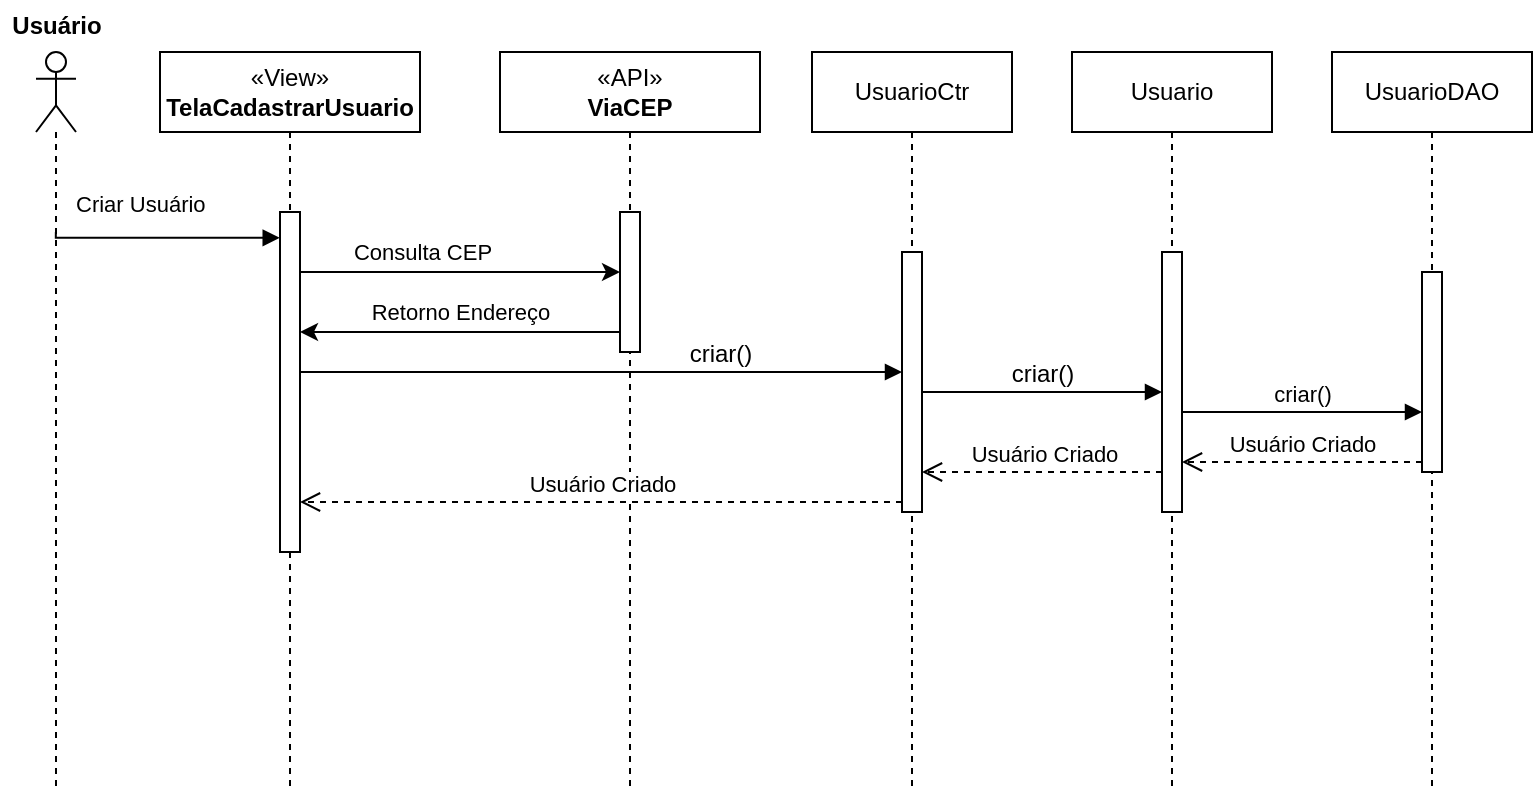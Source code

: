 <mxfile version="24.8.6">
  <diagram name="Página-1" id="wqUuUNvkkcuJHxzJ-vZy">
    <mxGraphModel dx="2759" dy="549" grid="1" gridSize="10" guides="1" tooltips="1" connect="1" arrows="1" fold="1" page="1" pageScale="1" pageWidth="827" pageHeight="1169" math="0" shadow="0">
      <root>
        <mxCell id="0" />
        <mxCell id="1" parent="0" />
        <mxCell id="6LJwA5GQckkRtoz5Uk3Q-1" value="" style="shape=umlLifeline;perimeter=lifelinePerimeter;whiteSpace=wrap;html=1;container=1;dropTarget=0;collapsible=0;recursiveResize=0;outlineConnect=0;portConstraint=eastwest;newEdgeStyle={&quot;curved&quot;:0,&quot;rounded&quot;:0};participant=umlActor;" parent="1" vertex="1">
          <mxGeometry x="-1632" y="80" width="20" height="370" as="geometry" />
        </mxCell>
        <mxCell id="6LJwA5GQckkRtoz5Uk3Q-2" value="«API»&lt;br&gt;&lt;b&gt;ViaCEP&lt;/b&gt;" style="shape=umlLifeline;perimeter=lifelinePerimeter;whiteSpace=wrap;html=1;container=1;dropTarget=0;collapsible=0;recursiveResize=0;outlineConnect=0;portConstraint=eastwest;newEdgeStyle={&quot;curved&quot;:0,&quot;rounded&quot;:0};" parent="1" vertex="1">
          <mxGeometry x="-1400" y="80" width="130" height="370" as="geometry" />
        </mxCell>
        <mxCell id="6LJwA5GQckkRtoz5Uk3Q-3" value="" style="html=1;points=[[0,0,0,0,5],[0,1,0,0,-5],[1,0,0,0,5],[1,1,0,0,-5]];perimeter=orthogonalPerimeter;outlineConnect=0;targetShapes=umlLifeline;portConstraint=eastwest;newEdgeStyle={&quot;curved&quot;:0,&quot;rounded&quot;:0};" parent="6LJwA5GQckkRtoz5Uk3Q-2" vertex="1">
          <mxGeometry x="60" y="80" width="10" height="70" as="geometry" />
        </mxCell>
        <mxCell id="6LJwA5GQckkRtoz5Uk3Q-4" value="&lt;span style=&quot;font-family: Helvetica; font-size: 12px; font-style: normal; font-variant-ligatures: normal; font-variant-caps: normal; font-weight: 400; letter-spacing: normal; orphans: 2; text-align: center; text-indent: 0px; text-transform: none; widows: 2; word-spacing: 0px; -webkit-text-stroke-width: 0px; white-space: nowrap; text-decoration-thickness: initial; text-decoration-style: initial; text-decoration-color: initial; float: none; display: inline !important;&quot;&gt;Usuario&lt;/span&gt;" style="shape=umlLifeline;perimeter=lifelinePerimeter;whiteSpace=wrap;html=1;container=1;dropTarget=0;collapsible=0;recursiveResize=0;outlineConnect=0;portConstraint=eastwest;newEdgeStyle={&quot;curved&quot;:0,&quot;rounded&quot;:0};" parent="1" vertex="1">
          <mxGeometry x="-1114" y="80" width="100" height="370" as="geometry" />
        </mxCell>
        <mxCell id="6LJwA5GQckkRtoz5Uk3Q-5" value="" style="html=1;points=[[0,0,0,0,5],[0,1,0,0,-5],[1,0,0,0,5],[1,1,0,0,-5]];perimeter=orthogonalPerimeter;outlineConnect=0;targetShapes=umlLifeline;portConstraint=eastwest;newEdgeStyle={&quot;curved&quot;:0,&quot;rounded&quot;:0};" parent="6LJwA5GQckkRtoz5Uk3Q-4" vertex="1">
          <mxGeometry x="45" y="100" width="10" height="130" as="geometry" />
        </mxCell>
        <mxCell id="6LJwA5GQckkRtoz5Uk3Q-7" value="UsuarioDAO" style="shape=umlLifeline;perimeter=lifelinePerimeter;whiteSpace=wrap;html=1;container=1;dropTarget=0;collapsible=0;recursiveResize=0;outlineConnect=0;portConstraint=eastwest;newEdgeStyle={&quot;curved&quot;:0,&quot;rounded&quot;:0};" parent="1" vertex="1">
          <mxGeometry x="-984" y="80" width="100" height="370" as="geometry" />
        </mxCell>
        <mxCell id="6LJwA5GQckkRtoz5Uk3Q-8" value="" style="html=1;points=[[0,0,0,0,5],[0,1,0,0,-5],[1,0,0,0,5],[1,1,0,0,-5]];perimeter=orthogonalPerimeter;outlineConnect=0;targetShapes=umlLifeline;portConstraint=eastwest;newEdgeStyle={&quot;curved&quot;:0,&quot;rounded&quot;:0};" parent="6LJwA5GQckkRtoz5Uk3Q-7" vertex="1">
          <mxGeometry x="45" y="110" width="10" height="100" as="geometry" />
        </mxCell>
        <mxCell id="6LJwA5GQckkRtoz5Uk3Q-10" value="&lt;span style=&quot;text-wrap: nowrap;&quot;&gt;UsuarioCtr&lt;/span&gt;" style="shape=umlLifeline;perimeter=lifelinePerimeter;whiteSpace=wrap;html=1;container=1;dropTarget=0;collapsible=0;recursiveResize=0;outlineConnect=0;portConstraint=eastwest;newEdgeStyle={&quot;curved&quot;:0,&quot;rounded&quot;:0};" parent="1" vertex="1">
          <mxGeometry x="-1244" y="80" width="100" height="370" as="geometry" />
        </mxCell>
        <mxCell id="6LJwA5GQckkRtoz5Uk3Q-11" value="" style="html=1;points=[[0,0,0,0,5],[0,1,0,0,-5],[1,0,0,0,5],[1,1,0,0,-5]];perimeter=orthogonalPerimeter;outlineConnect=0;targetShapes=umlLifeline;portConstraint=eastwest;newEdgeStyle={&quot;curved&quot;:0,&quot;rounded&quot;:0};" parent="6LJwA5GQckkRtoz5Uk3Q-10" vertex="1">
          <mxGeometry x="45" y="100" width="10" height="130" as="geometry" />
        </mxCell>
        <mxCell id="6LJwA5GQckkRtoz5Uk3Q-13" value="Criar Usuário" style="endArrow=block;endFill=1;html=1;edgeStyle=orthogonalEdgeStyle;align=left;verticalAlign=top;rounded=0;entryX=-0.014;entryY=0.076;entryDx=0;entryDy=0;entryPerimeter=0;" parent="1" edge="1" target="k1tKJQwJOCURgJKSLY6P-2">
          <mxGeometry x="-0.808" y="30" relative="1" as="geometry">
            <mxPoint x="-1622.071" y="170" as="sourcePoint" />
            <mxPoint x="-1517" y="170" as="targetPoint" />
            <mxPoint as="offset" />
            <Array as="points">
              <mxPoint x="-1622" y="173" />
            </Array>
          </mxGeometry>
        </mxCell>
        <mxCell id="6LJwA5GQckkRtoz5Uk3Q-18" value="Usuário" style="text;align=center;fontStyle=1;verticalAlign=middle;spacingLeft=3;spacingRight=3;strokeColor=none;rotatable=0;points=[[0,0.5],[1,0.5]];portConstraint=eastwest;html=1;" parent="1" vertex="1">
          <mxGeometry x="-1650" y="54" width="56" height="26" as="geometry" />
        </mxCell>
        <mxCell id="6LJwA5GQckkRtoz5Uk3Q-19" value="&lt;span style=&quot;font-size: 12px; text-align: left;&quot;&gt;criar()&lt;/span&gt;" style="html=1;verticalAlign=bottom;endArrow=block;curved=0;rounded=0;exitX=1;exitY=0;exitDx=0;exitDy=5;exitPerimeter=0;entryX=0;entryY=0;entryDx=0;entryDy=5;entryPerimeter=0;" parent="1" edge="1">
          <mxGeometry relative="1" as="geometry">
            <mxPoint x="-1189" y="250" as="sourcePoint" />
            <mxPoint as="offset" />
            <mxPoint x="-1069" y="250" as="targetPoint" />
          </mxGeometry>
        </mxCell>
        <mxCell id="6LJwA5GQckkRtoz5Uk3Q-20" value="criar()" style="html=1;verticalAlign=bottom;endArrow=block;curved=0;rounded=0;entryX=0;entryY=0;entryDx=0;entryDy=5;" parent="1" edge="1">
          <mxGeometry relative="1" as="geometry">
            <mxPoint x="-1059" y="260" as="sourcePoint" />
            <mxPoint x="-939" y="260" as="targetPoint" />
          </mxGeometry>
        </mxCell>
        <mxCell id="6LJwA5GQckkRtoz5Uk3Q-21" value="Usuário&amp;nbsp;Criado" style="html=1;verticalAlign=bottom;endArrow=open;dashed=1;endSize=8;curved=0;rounded=0;exitX=0;exitY=1;exitDx=0;exitDy=-5;" parent="1" source="6LJwA5GQckkRtoz5Uk3Q-8" target="6LJwA5GQckkRtoz5Uk3Q-5" edge="1">
          <mxGeometry relative="1" as="geometry">
            <mxPoint x="-1044" y="295" as="targetPoint" />
          </mxGeometry>
        </mxCell>
        <mxCell id="6LJwA5GQckkRtoz5Uk3Q-24" value="Usuário&amp;nbsp;Criado" style="html=1;verticalAlign=bottom;endArrow=open;dashed=1;endSize=8;curved=0;rounded=0;exitX=0;exitY=1;exitDx=0;exitDy=-5;" parent="1" edge="1">
          <mxGeometry x="-0.005" relative="1" as="geometry">
            <mxPoint x="-1189" y="290" as="targetPoint" />
            <mxPoint as="offset" />
            <mxPoint x="-1069" y="290.0" as="sourcePoint" />
            <Array as="points">
              <mxPoint x="-1129" y="290" />
            </Array>
          </mxGeometry>
        </mxCell>
        <mxCell id="6LJwA5GQckkRtoz5Uk3Q-25" value="Usuário&amp;nbsp;Criado" style="html=1;verticalAlign=bottom;endArrow=open;dashed=1;endSize=8;curved=0;rounded=0;exitX=0;exitY=1;exitDx=0;exitDy=-5;exitPerimeter=0;" parent="1" source="6LJwA5GQckkRtoz5Uk3Q-11" target="k1tKJQwJOCURgJKSLY6P-2" edge="1">
          <mxGeometry relative="1" as="geometry">
            <mxPoint x="-1329" y="430" as="targetPoint" />
            <mxPoint x="-1199" y="430" as="sourcePoint" />
          </mxGeometry>
        </mxCell>
        <mxCell id="6LJwA5GQckkRtoz5Uk3Q-28" value="&lt;span style=&quot;font-size: 12px; text-align: left;&quot;&gt;criar()&lt;/span&gt;" style="html=1;verticalAlign=bottom;endArrow=block;curved=0;rounded=0;entryX=0;entryY=0;entryDx=0;entryDy=5;entryPerimeter=0;" parent="1" source="k1tKJQwJOCURgJKSLY6P-2" edge="1">
          <mxGeometry x="0.395" relative="1" as="geometry">
            <mxPoint x="-1500" y="240" as="sourcePoint" />
            <mxPoint as="offset" />
            <mxPoint x="-1199" y="240" as="targetPoint" />
          </mxGeometry>
        </mxCell>
        <mxCell id="k1tKJQwJOCURgJKSLY6P-1" value="«View»&lt;br&gt;&lt;b&gt;TelaCadastrarUsuario&lt;/b&gt;" style="shape=umlLifeline;perimeter=lifelinePerimeter;whiteSpace=wrap;html=1;container=1;dropTarget=0;collapsible=0;recursiveResize=0;outlineConnect=0;portConstraint=eastwest;newEdgeStyle={&quot;curved&quot;:0,&quot;rounded&quot;:0};" vertex="1" parent="1">
          <mxGeometry x="-1570" y="80" width="130" height="370" as="geometry" />
        </mxCell>
        <mxCell id="k1tKJQwJOCURgJKSLY6P-2" value="" style="html=1;points=[[0,0,0,0,5],[0,1,0,0,-5],[1,0,0,0,5],[1,1,0,0,-5]];perimeter=orthogonalPerimeter;outlineConnect=0;targetShapes=umlLifeline;portConstraint=eastwest;newEdgeStyle={&quot;curved&quot;:0,&quot;rounded&quot;:0};" vertex="1" parent="k1tKJQwJOCURgJKSLY6P-1">
          <mxGeometry x="60" y="80" width="10" height="170" as="geometry" />
        </mxCell>
        <mxCell id="k1tKJQwJOCURgJKSLY6P-3" style="edgeStyle=orthogonalEdgeStyle;rounded=0;orthogonalLoop=1;jettySize=auto;html=1;curved=0;" edge="1" parent="1">
          <mxGeometry relative="1" as="geometry">
            <mxPoint x="-1500" y="190" as="sourcePoint" />
            <mxPoint x="-1340" y="190" as="targetPoint" />
            <Array as="points" />
          </mxGeometry>
        </mxCell>
        <mxCell id="k1tKJQwJOCURgJKSLY6P-4" value="Consulta CEP" style="edgeLabel;html=1;align=center;verticalAlign=middle;resizable=0;points=[];" vertex="1" connectable="0" parent="k1tKJQwJOCURgJKSLY6P-3">
          <mxGeometry x="-0.256" y="1" relative="1" as="geometry">
            <mxPoint x="1" y="-9" as="offset" />
          </mxGeometry>
        </mxCell>
        <mxCell id="k1tKJQwJOCURgJKSLY6P-6" style="edgeStyle=orthogonalEdgeStyle;rounded=0;orthogonalLoop=1;jettySize=auto;html=1;curved=0;" edge="1" parent="1" target="k1tKJQwJOCURgJKSLY6P-2">
          <mxGeometry relative="1" as="geometry">
            <mxPoint x="-1340" y="220" as="sourcePoint" />
            <Array as="points">
              <mxPoint x="-1340" y="220" />
            </Array>
          </mxGeometry>
        </mxCell>
        <mxCell id="k1tKJQwJOCURgJKSLY6P-7" value="Retorno Endereço" style="edgeLabel;html=1;align=center;verticalAlign=middle;resizable=0;points=[];" vertex="1" connectable="0" parent="k1tKJQwJOCURgJKSLY6P-6">
          <mxGeometry x="0.154" y="1" relative="1" as="geometry">
            <mxPoint x="12" y="-11" as="offset" />
          </mxGeometry>
        </mxCell>
      </root>
    </mxGraphModel>
  </diagram>
</mxfile>
